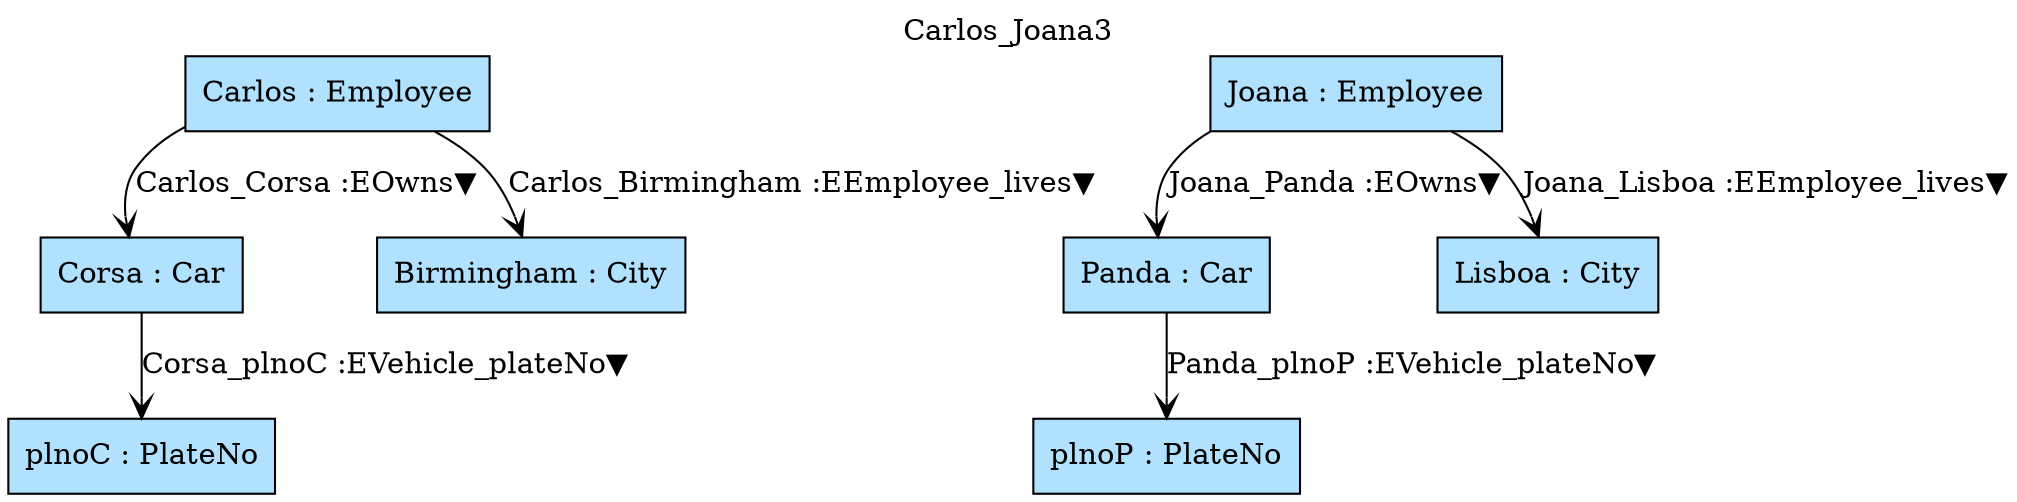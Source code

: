 digraph {graph[label=Carlos_Joana3,labelloc=tl,labelfontsize=12];
"Carlos"[shape=box,fillcolor=lightskyblue1,style = filled,label="Carlos : Employee"];
"Joana"[shape=box,fillcolor=lightskyblue1,style = filled,label="Joana : Employee"];
"Corsa"[shape=box,fillcolor=lightskyblue1,style = filled,label="Corsa : Car"];
"Panda"[shape=box,fillcolor=lightskyblue1,style = filled,label="Panda : Car"];
"Lisboa"[shape=box,fillcolor=lightskyblue1,style = filled,label="Lisboa : City"];
"Birmingham"[shape=box,fillcolor=lightskyblue1,style = filled,label="Birmingham : City"];
"plnoC"[shape=box,fillcolor=lightskyblue1,style = filled,label="plnoC : PlateNo"];
"plnoP"[shape=box,fillcolor=lightskyblue1,style = filled,label="plnoP : PlateNo"];

"Carlos"->"Corsa"[label="Carlos_Corsa :EOwns▼",arrowhead=vee];
"Joana"->"Panda"[label="Joana_Panda :EOwns▼",arrowhead=vee];
"Joana"->"Lisboa"[label="Joana_Lisboa :EEmployee_lives▼",arrowhead=vee];
"Carlos"->"Birmingham"[label="Carlos_Birmingham :EEmployee_lives▼",arrowhead=vee];
"Panda"->"plnoP"[label="Panda_plnoP :EVehicle_plateNo▼",arrowhead=vee];
"Corsa"->"plnoC"[label="Corsa_plnoC :EVehicle_plateNo▼",arrowhead=vee];
}